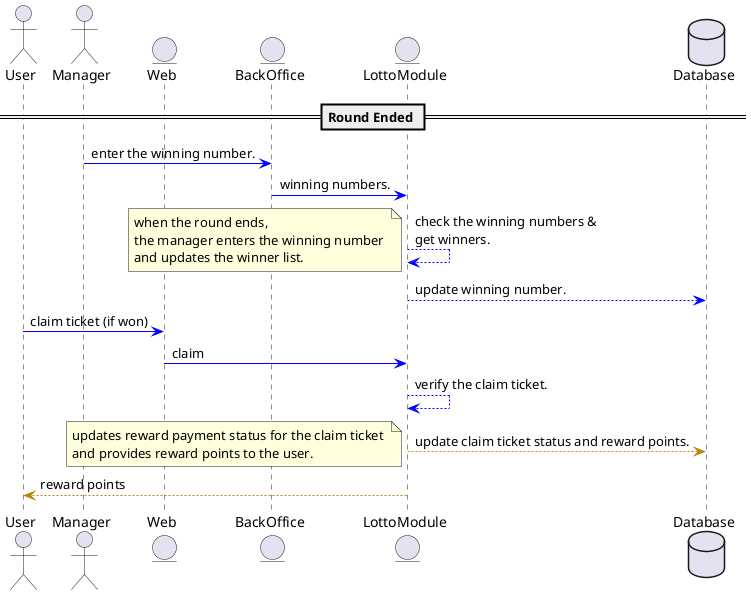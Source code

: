 @startuml
!define RECTANGLE_CLASS
!define RECTANGLE_BLUE Class<<BLUE>>

skinparam shadowing false
skinparam backgroundColor #FFFFFF
skinparam ArrowColor #0000FF
skinparam activity {
    BackgroundColor<<BLUE>> #ADD8E6
    BorderColor<<BLUE>> #00008B
    FontColor<<BLUE>> #00008B
    FontSize 12
}
skinparam class {
    BackgroundColor #FEFECE
    BorderColor #B8860B
    ArrowColor #B8860B
    FontSize 12
    FontName Arial
}
skinparam usecase {
    BackgroundColor #FFFFA3
    BorderColor #FFA500
    FontSize 12
    FontName Arial
}
skinparam package {
    BackgroundColor #FFFFFF
    BorderColor #B8860B
    FontSize 12
    FontName Arial
}
skinparam participant {
    BackgroundColor #B0E0E6
    BorderColor #4682B4
    FontSize 12
    FontName Arial
}

actor User
actor Manager
entity Web
entity BackOffice
entity LottoModule
database Database



== Round Ended ==


Manager -[#0000FF]> BackOffice : enter the winning number.
BackOffice -[#0000FF]> LottoModule : winning numbers.
LottoModule -[#0000FF]-> LottoModule : check the winning numbers & \nget winners.
note left : when the round ends, \nthe manager enters the winning number \nand updates the winner list.
LottoModule --[#0000FF]> Database : update winning number.

User -[#0000FF]> Web : claim ticket (if won)
Web -[#0000FF]> LottoModule : claim

LottoModule --[#0000FF]> LottoModule : verify the claim ticket.
LottoModule --> Database: update claim ticket status and reward points.
note left : updates reward payment status for the claim ticket \nand provides reward points to the user.
LottoModule --> User : reward points


@enduml
